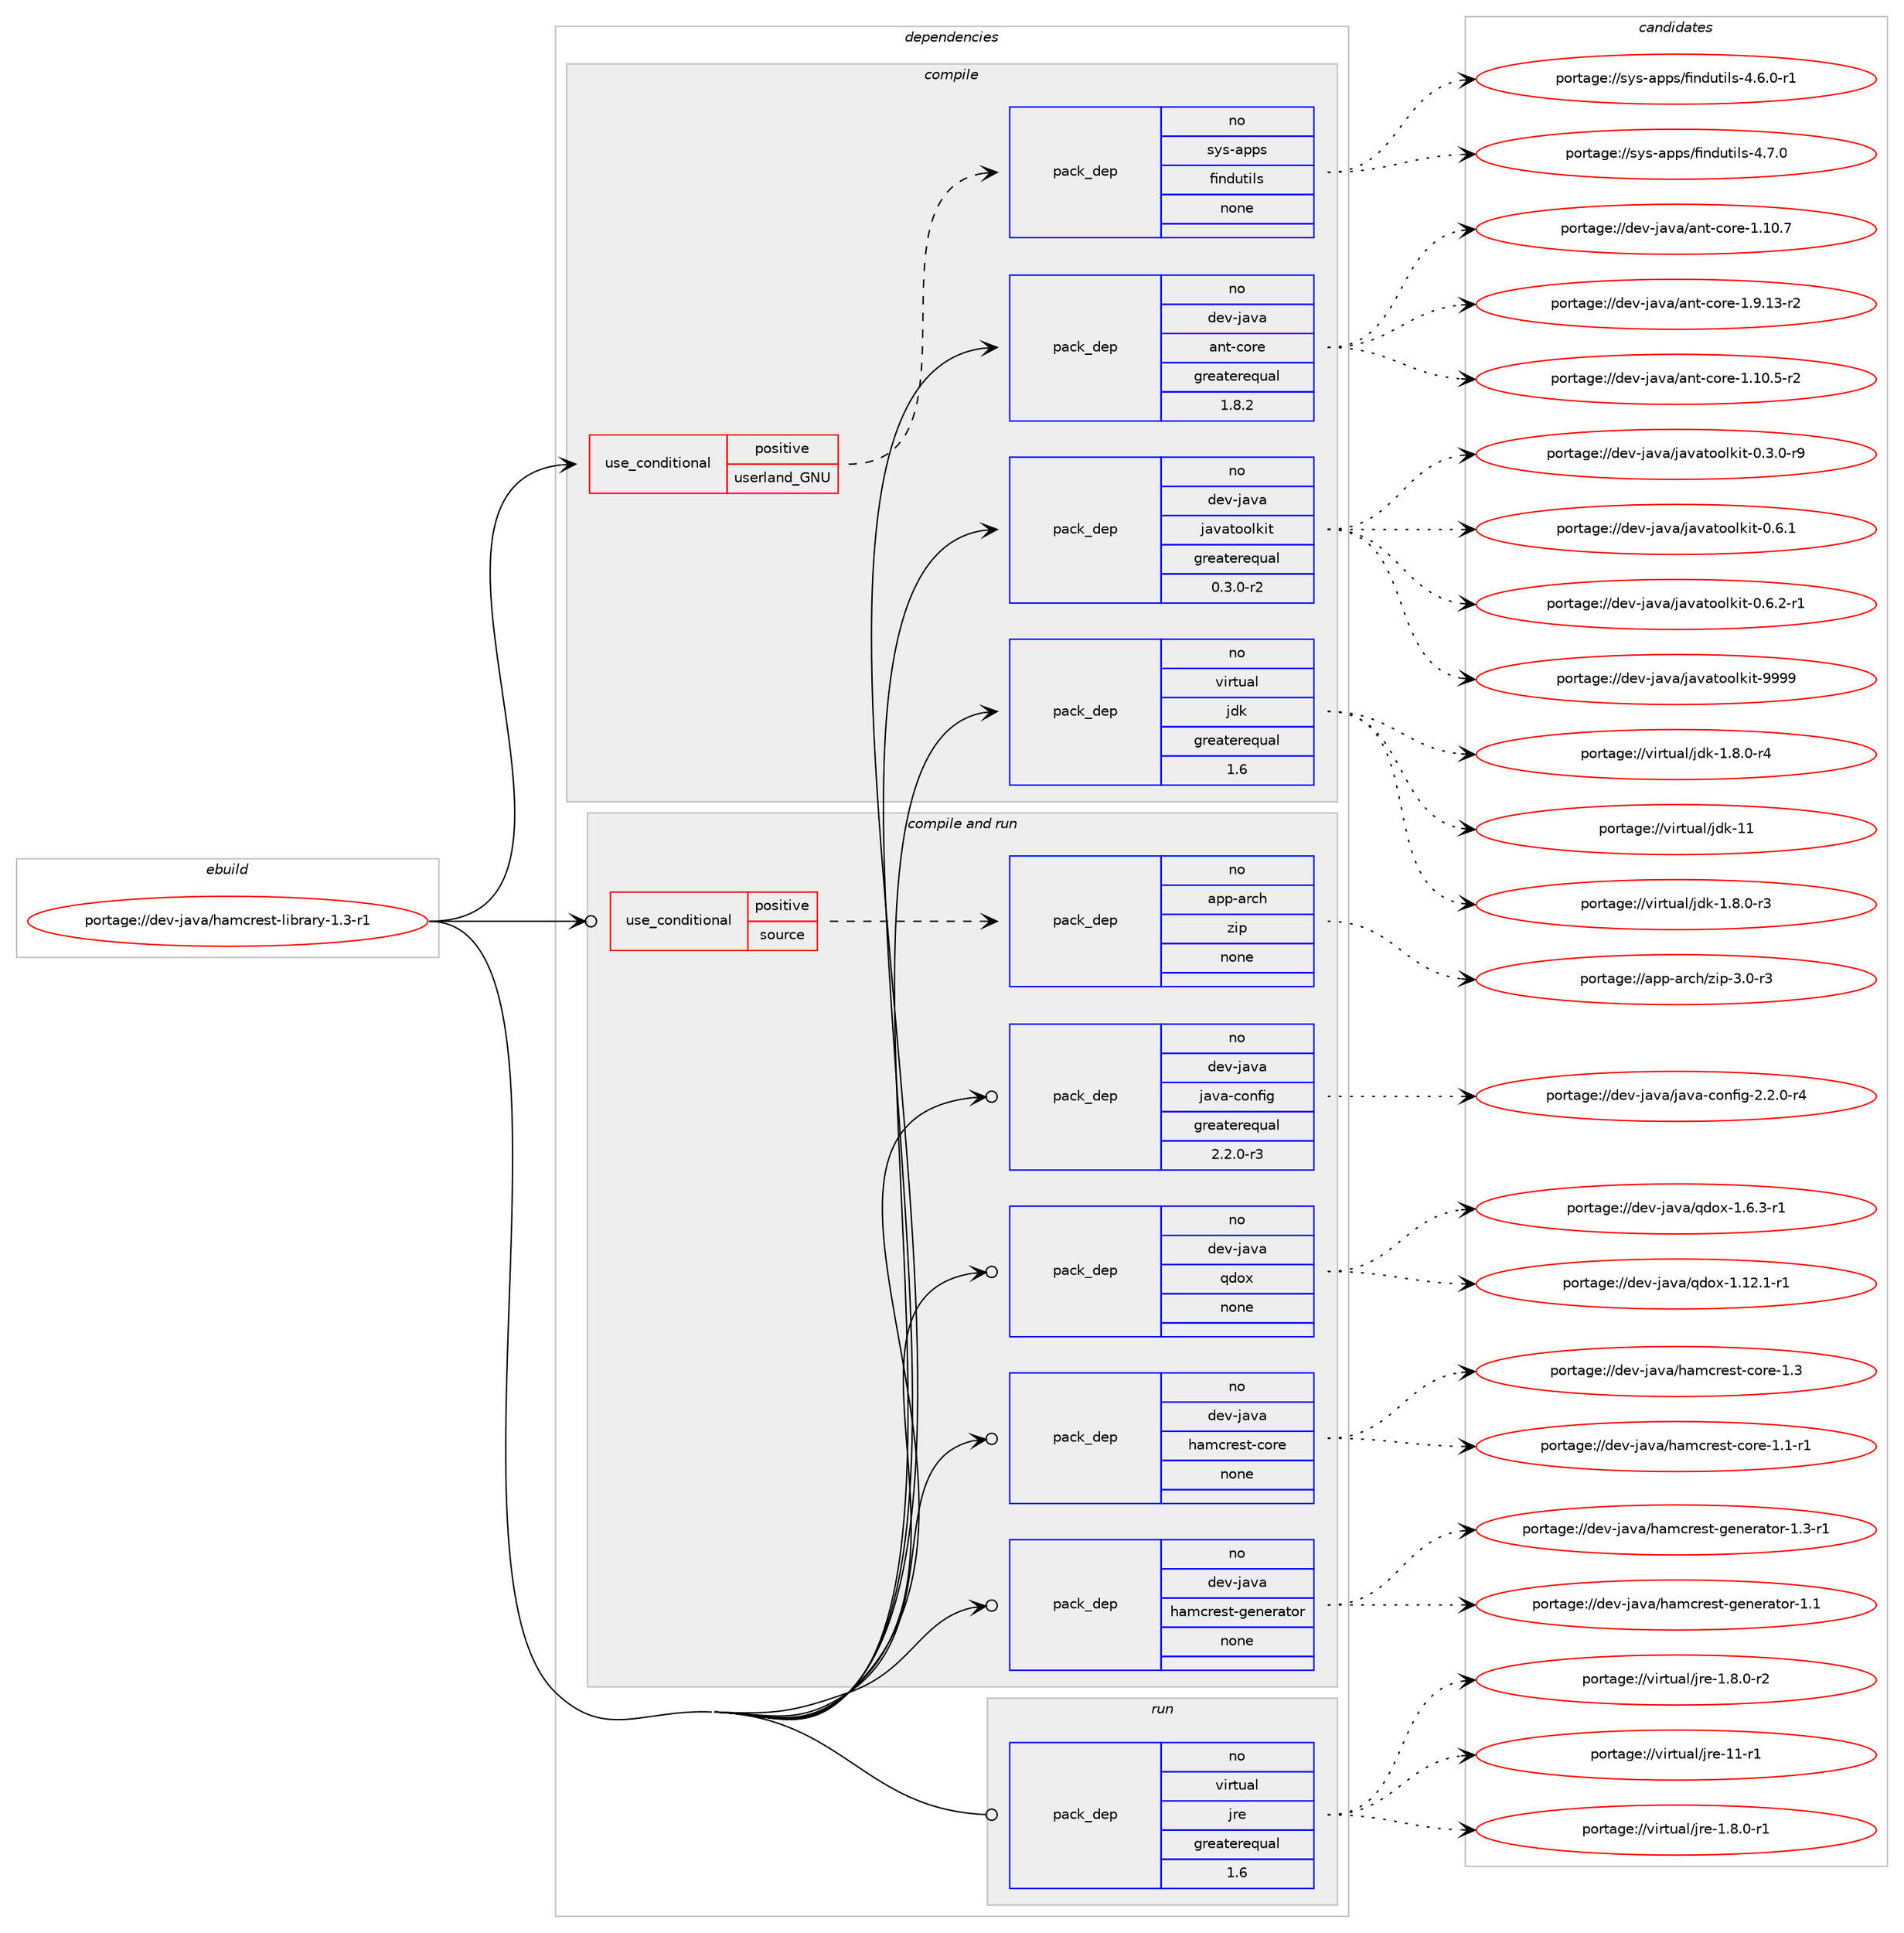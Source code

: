digraph prolog {

# *************
# Graph options
# *************

newrank=true;
concentrate=true;
compound=true;
graph [rankdir=LR,fontname=Helvetica,fontsize=10,ranksep=1.5];#, ranksep=2.5, nodesep=0.2];
edge  [arrowhead=vee];
node  [fontname=Helvetica,fontsize=10];

# **********
# The ebuild
# **********

subgraph cluster_leftcol {
color=gray;
rank=same;
label=<<i>ebuild</i>>;
id [label="portage://dev-java/hamcrest-library-1.3-r1", color=red, width=4, href="../dev-java/hamcrest-library-1.3-r1.svg"];
}

# ****************
# The dependencies
# ****************

subgraph cluster_midcol {
color=gray;
label=<<i>dependencies</i>>;
subgraph cluster_compile {
fillcolor="#eeeeee";
style=filled;
label=<<i>compile</i>>;
subgraph cond18292 {
dependency88221 [label=<<TABLE BORDER="0" CELLBORDER="1" CELLSPACING="0" CELLPADDING="4"><TR><TD ROWSPAN="3" CELLPADDING="10">use_conditional</TD></TR><TR><TD>positive</TD></TR><TR><TD>userland_GNU</TD></TR></TABLE>>, shape=none, color=red];
subgraph pack67218 {
dependency88222 [label=<<TABLE BORDER="0" CELLBORDER="1" CELLSPACING="0" CELLPADDING="4" WIDTH="220"><TR><TD ROWSPAN="6" CELLPADDING="30">pack_dep</TD></TR><TR><TD WIDTH="110">no</TD></TR><TR><TD>sys-apps</TD></TR><TR><TD>findutils</TD></TR><TR><TD>none</TD></TR><TR><TD></TD></TR></TABLE>>, shape=none, color=blue];
}
dependency88221:e -> dependency88222:w [weight=20,style="dashed",arrowhead="vee"];
}
id:e -> dependency88221:w [weight=20,style="solid",arrowhead="vee"];
subgraph pack67219 {
dependency88223 [label=<<TABLE BORDER="0" CELLBORDER="1" CELLSPACING="0" CELLPADDING="4" WIDTH="220"><TR><TD ROWSPAN="6" CELLPADDING="30">pack_dep</TD></TR><TR><TD WIDTH="110">no</TD></TR><TR><TD>dev-java</TD></TR><TR><TD>ant-core</TD></TR><TR><TD>greaterequal</TD></TR><TR><TD>1.8.2</TD></TR></TABLE>>, shape=none, color=blue];
}
id:e -> dependency88223:w [weight=20,style="solid",arrowhead="vee"];
subgraph pack67220 {
dependency88224 [label=<<TABLE BORDER="0" CELLBORDER="1" CELLSPACING="0" CELLPADDING="4" WIDTH="220"><TR><TD ROWSPAN="6" CELLPADDING="30">pack_dep</TD></TR><TR><TD WIDTH="110">no</TD></TR><TR><TD>dev-java</TD></TR><TR><TD>javatoolkit</TD></TR><TR><TD>greaterequal</TD></TR><TR><TD>0.3.0-r2</TD></TR></TABLE>>, shape=none, color=blue];
}
id:e -> dependency88224:w [weight=20,style="solid",arrowhead="vee"];
subgraph pack67221 {
dependency88225 [label=<<TABLE BORDER="0" CELLBORDER="1" CELLSPACING="0" CELLPADDING="4" WIDTH="220"><TR><TD ROWSPAN="6" CELLPADDING="30">pack_dep</TD></TR><TR><TD WIDTH="110">no</TD></TR><TR><TD>virtual</TD></TR><TR><TD>jdk</TD></TR><TR><TD>greaterequal</TD></TR><TR><TD>1.6</TD></TR></TABLE>>, shape=none, color=blue];
}
id:e -> dependency88225:w [weight=20,style="solid",arrowhead="vee"];
}
subgraph cluster_compileandrun {
fillcolor="#eeeeee";
style=filled;
label=<<i>compile and run</i>>;
subgraph cond18293 {
dependency88226 [label=<<TABLE BORDER="0" CELLBORDER="1" CELLSPACING="0" CELLPADDING="4"><TR><TD ROWSPAN="3" CELLPADDING="10">use_conditional</TD></TR><TR><TD>positive</TD></TR><TR><TD>source</TD></TR></TABLE>>, shape=none, color=red];
subgraph pack67222 {
dependency88227 [label=<<TABLE BORDER="0" CELLBORDER="1" CELLSPACING="0" CELLPADDING="4" WIDTH="220"><TR><TD ROWSPAN="6" CELLPADDING="30">pack_dep</TD></TR><TR><TD WIDTH="110">no</TD></TR><TR><TD>app-arch</TD></TR><TR><TD>zip</TD></TR><TR><TD>none</TD></TR><TR><TD></TD></TR></TABLE>>, shape=none, color=blue];
}
dependency88226:e -> dependency88227:w [weight=20,style="dashed",arrowhead="vee"];
}
id:e -> dependency88226:w [weight=20,style="solid",arrowhead="odotvee"];
subgraph pack67223 {
dependency88228 [label=<<TABLE BORDER="0" CELLBORDER="1" CELLSPACING="0" CELLPADDING="4" WIDTH="220"><TR><TD ROWSPAN="6" CELLPADDING="30">pack_dep</TD></TR><TR><TD WIDTH="110">no</TD></TR><TR><TD>dev-java</TD></TR><TR><TD>hamcrest-core</TD></TR><TR><TD>none</TD></TR><TR><TD></TD></TR></TABLE>>, shape=none, color=blue];
}
id:e -> dependency88228:w [weight=20,style="solid",arrowhead="odotvee"];
subgraph pack67224 {
dependency88229 [label=<<TABLE BORDER="0" CELLBORDER="1" CELLSPACING="0" CELLPADDING="4" WIDTH="220"><TR><TD ROWSPAN="6" CELLPADDING="30">pack_dep</TD></TR><TR><TD WIDTH="110">no</TD></TR><TR><TD>dev-java</TD></TR><TR><TD>hamcrest-generator</TD></TR><TR><TD>none</TD></TR><TR><TD></TD></TR></TABLE>>, shape=none, color=blue];
}
id:e -> dependency88229:w [weight=20,style="solid",arrowhead="odotvee"];
subgraph pack67225 {
dependency88230 [label=<<TABLE BORDER="0" CELLBORDER="1" CELLSPACING="0" CELLPADDING="4" WIDTH="220"><TR><TD ROWSPAN="6" CELLPADDING="30">pack_dep</TD></TR><TR><TD WIDTH="110">no</TD></TR><TR><TD>dev-java</TD></TR><TR><TD>java-config</TD></TR><TR><TD>greaterequal</TD></TR><TR><TD>2.2.0-r3</TD></TR></TABLE>>, shape=none, color=blue];
}
id:e -> dependency88230:w [weight=20,style="solid",arrowhead="odotvee"];
subgraph pack67226 {
dependency88231 [label=<<TABLE BORDER="0" CELLBORDER="1" CELLSPACING="0" CELLPADDING="4" WIDTH="220"><TR><TD ROWSPAN="6" CELLPADDING="30">pack_dep</TD></TR><TR><TD WIDTH="110">no</TD></TR><TR><TD>dev-java</TD></TR><TR><TD>qdox</TD></TR><TR><TD>none</TD></TR><TR><TD></TD></TR></TABLE>>, shape=none, color=blue];
}
id:e -> dependency88231:w [weight=20,style="solid",arrowhead="odotvee"];
}
subgraph cluster_run {
fillcolor="#eeeeee";
style=filled;
label=<<i>run</i>>;
subgraph pack67227 {
dependency88232 [label=<<TABLE BORDER="0" CELLBORDER="1" CELLSPACING="0" CELLPADDING="4" WIDTH="220"><TR><TD ROWSPAN="6" CELLPADDING="30">pack_dep</TD></TR><TR><TD WIDTH="110">no</TD></TR><TR><TD>virtual</TD></TR><TR><TD>jre</TD></TR><TR><TD>greaterequal</TD></TR><TR><TD>1.6</TD></TR></TABLE>>, shape=none, color=blue];
}
id:e -> dependency88232:w [weight=20,style="solid",arrowhead="odot"];
}
}

# **************
# The candidates
# **************

subgraph cluster_choices {
rank=same;
color=gray;
label=<<i>candidates</i>>;

subgraph choice67218 {
color=black;
nodesep=1;
choiceportage1151211154597112112115471021051101001171161051081154552465446484511449 [label="portage://sys-apps/findutils-4.6.0-r1", color=red, width=4,href="../sys-apps/findutils-4.6.0-r1.svg"];
choiceportage115121115459711211211547102105110100117116105108115455246554648 [label="portage://sys-apps/findutils-4.7.0", color=red, width=4,href="../sys-apps/findutils-4.7.0.svg"];
dependency88222:e -> choiceportage1151211154597112112115471021051101001171161051081154552465446484511449:w [style=dotted,weight="100"];
dependency88222:e -> choiceportage115121115459711211211547102105110100117116105108115455246554648:w [style=dotted,weight="100"];
}
subgraph choice67219 {
color=black;
nodesep=1;
choiceportage10010111845106971189747971101164599111114101454946494846534511450 [label="portage://dev-java/ant-core-1.10.5-r2", color=red, width=4,href="../dev-java/ant-core-1.10.5-r2.svg"];
choiceportage1001011184510697118974797110116459911111410145494649484655 [label="portage://dev-java/ant-core-1.10.7", color=red, width=4,href="../dev-java/ant-core-1.10.7.svg"];
choiceportage10010111845106971189747971101164599111114101454946574649514511450 [label="portage://dev-java/ant-core-1.9.13-r2", color=red, width=4,href="../dev-java/ant-core-1.9.13-r2.svg"];
dependency88223:e -> choiceportage10010111845106971189747971101164599111114101454946494846534511450:w [style=dotted,weight="100"];
dependency88223:e -> choiceportage1001011184510697118974797110116459911111410145494649484655:w [style=dotted,weight="100"];
dependency88223:e -> choiceportage10010111845106971189747971101164599111114101454946574649514511450:w [style=dotted,weight="100"];
}
subgraph choice67220 {
color=black;
nodesep=1;
choiceportage1001011184510697118974710697118971161111111081071051164548465146484511457 [label="portage://dev-java/javatoolkit-0.3.0-r9", color=red, width=4,href="../dev-java/javatoolkit-0.3.0-r9.svg"];
choiceportage100101118451069711897471069711897116111111108107105116454846544649 [label="portage://dev-java/javatoolkit-0.6.1", color=red, width=4,href="../dev-java/javatoolkit-0.6.1.svg"];
choiceportage1001011184510697118974710697118971161111111081071051164548465446504511449 [label="portage://dev-java/javatoolkit-0.6.2-r1", color=red, width=4,href="../dev-java/javatoolkit-0.6.2-r1.svg"];
choiceportage1001011184510697118974710697118971161111111081071051164557575757 [label="portage://dev-java/javatoolkit-9999", color=red, width=4,href="../dev-java/javatoolkit-9999.svg"];
dependency88224:e -> choiceportage1001011184510697118974710697118971161111111081071051164548465146484511457:w [style=dotted,weight="100"];
dependency88224:e -> choiceportage100101118451069711897471069711897116111111108107105116454846544649:w [style=dotted,weight="100"];
dependency88224:e -> choiceportage1001011184510697118974710697118971161111111081071051164548465446504511449:w [style=dotted,weight="100"];
dependency88224:e -> choiceportage1001011184510697118974710697118971161111111081071051164557575757:w [style=dotted,weight="100"];
}
subgraph choice67221 {
color=black;
nodesep=1;
choiceportage11810511411611797108471061001074549465646484511451 [label="portage://virtual/jdk-1.8.0-r3", color=red, width=4,href="../virtual/jdk-1.8.0-r3.svg"];
choiceportage11810511411611797108471061001074549465646484511452 [label="portage://virtual/jdk-1.8.0-r4", color=red, width=4,href="../virtual/jdk-1.8.0-r4.svg"];
choiceportage1181051141161179710847106100107454949 [label="portage://virtual/jdk-11", color=red, width=4,href="../virtual/jdk-11.svg"];
dependency88225:e -> choiceportage11810511411611797108471061001074549465646484511451:w [style=dotted,weight="100"];
dependency88225:e -> choiceportage11810511411611797108471061001074549465646484511452:w [style=dotted,weight="100"];
dependency88225:e -> choiceportage1181051141161179710847106100107454949:w [style=dotted,weight="100"];
}
subgraph choice67222 {
color=black;
nodesep=1;
choiceportage9711211245971149910447122105112455146484511451 [label="portage://app-arch/zip-3.0-r3", color=red, width=4,href="../app-arch/zip-3.0-r3.svg"];
dependency88227:e -> choiceportage9711211245971149910447122105112455146484511451:w [style=dotted,weight="100"];
}
subgraph choice67223 {
color=black;
nodesep=1;
choiceportage1001011184510697118974710497109991141011151164599111114101454946494511449 [label="portage://dev-java/hamcrest-core-1.1-r1", color=red, width=4,href="../dev-java/hamcrest-core-1.1-r1.svg"];
choiceportage100101118451069711897471049710999114101115116459911111410145494651 [label="portage://dev-java/hamcrest-core-1.3", color=red, width=4,href="../dev-java/hamcrest-core-1.3.svg"];
dependency88228:e -> choiceportage1001011184510697118974710497109991141011151164599111114101454946494511449:w [style=dotted,weight="100"];
dependency88228:e -> choiceportage100101118451069711897471049710999114101115116459911111410145494651:w [style=dotted,weight="100"];
}
subgraph choice67224 {
color=black;
nodesep=1;
choiceportage100101118451069711897471049710999114101115116451031011101011149711611111445494649 [label="portage://dev-java/hamcrest-generator-1.1", color=red, width=4,href="../dev-java/hamcrest-generator-1.1.svg"];
choiceportage1001011184510697118974710497109991141011151164510310111010111497116111114454946514511449 [label="portage://dev-java/hamcrest-generator-1.3-r1", color=red, width=4,href="../dev-java/hamcrest-generator-1.3-r1.svg"];
dependency88229:e -> choiceportage100101118451069711897471049710999114101115116451031011101011149711611111445494649:w [style=dotted,weight="100"];
dependency88229:e -> choiceportage1001011184510697118974710497109991141011151164510310111010111497116111114454946514511449:w [style=dotted,weight="100"];
}
subgraph choice67225 {
color=black;
nodesep=1;
choiceportage10010111845106971189747106971189745991111101021051034550465046484511452 [label="portage://dev-java/java-config-2.2.0-r4", color=red, width=4,href="../dev-java/java-config-2.2.0-r4.svg"];
dependency88230:e -> choiceportage10010111845106971189747106971189745991111101021051034550465046484511452:w [style=dotted,weight="100"];
}
subgraph choice67226 {
color=black;
nodesep=1;
choiceportage10010111845106971189747113100111120454946495046494511449 [label="portage://dev-java/qdox-1.12.1-r1", color=red, width=4,href="../dev-java/qdox-1.12.1-r1.svg"];
choiceportage100101118451069711897471131001111204549465446514511449 [label="portage://dev-java/qdox-1.6.3-r1", color=red, width=4,href="../dev-java/qdox-1.6.3-r1.svg"];
dependency88231:e -> choiceportage10010111845106971189747113100111120454946495046494511449:w [style=dotted,weight="100"];
dependency88231:e -> choiceportage100101118451069711897471131001111204549465446514511449:w [style=dotted,weight="100"];
}
subgraph choice67227 {
color=black;
nodesep=1;
choiceportage11810511411611797108471061141014549465646484511449 [label="portage://virtual/jre-1.8.0-r1", color=red, width=4,href="../virtual/jre-1.8.0-r1.svg"];
choiceportage11810511411611797108471061141014549465646484511450 [label="portage://virtual/jre-1.8.0-r2", color=red, width=4,href="../virtual/jre-1.8.0-r2.svg"];
choiceportage11810511411611797108471061141014549494511449 [label="portage://virtual/jre-11-r1", color=red, width=4,href="../virtual/jre-11-r1.svg"];
dependency88232:e -> choiceportage11810511411611797108471061141014549465646484511449:w [style=dotted,weight="100"];
dependency88232:e -> choiceportage11810511411611797108471061141014549465646484511450:w [style=dotted,weight="100"];
dependency88232:e -> choiceportage11810511411611797108471061141014549494511449:w [style=dotted,weight="100"];
}
}

}
